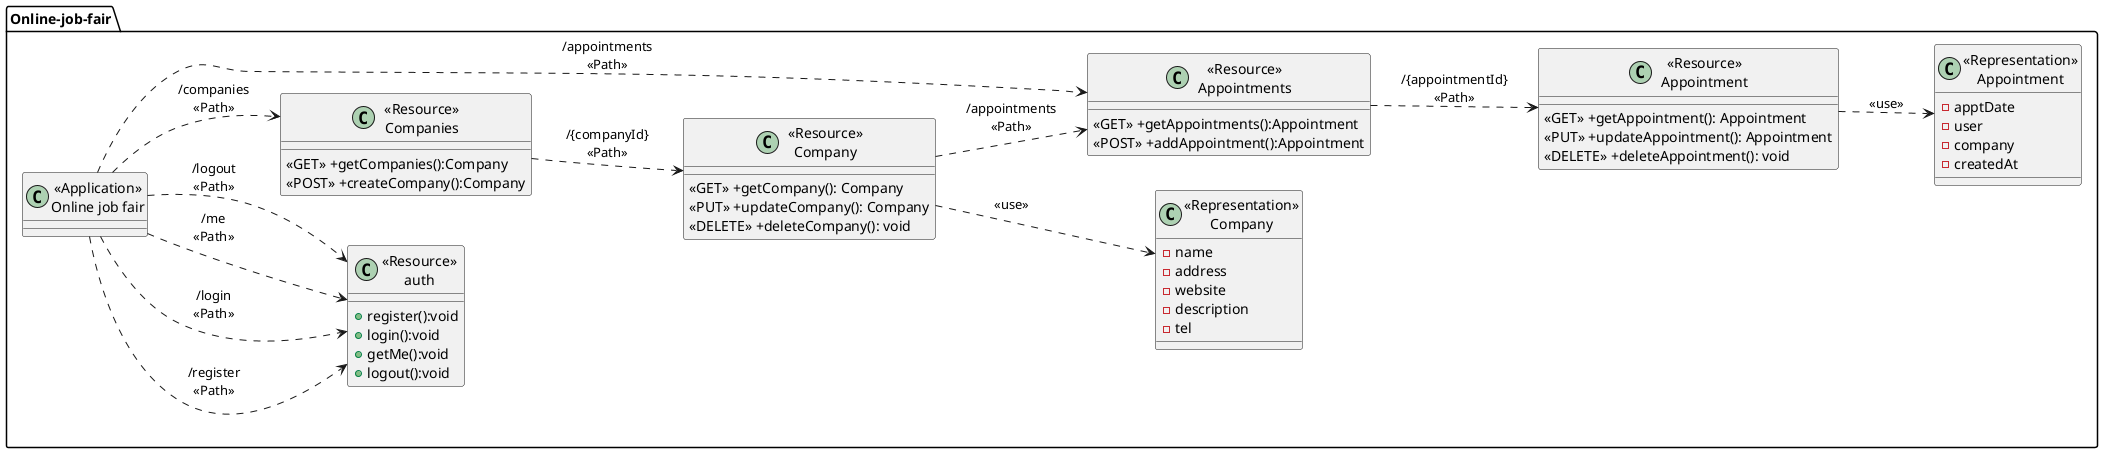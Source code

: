 @startuml
left to right direction
package "Online-job-fair"{
    class "<<Application>>\nOnline job fair" as VacQService{}

    class "<<Resource>>\nauth" as Resourceauth{
        +register():void
        +login():void
        +getMe():void
        +logout():void
    }

    class "<<Resource>>\nCompanies" as ResourceCompanies{
        <<GET>> +getCompanies():Company
        <<POST>> +createCompany():Company
    }

    class "<<Resource>>\nAppointments" as ResourceAppointments{
        <<GET>> +getAppointments():Appointment
        <<POST>> +addAppointment():Appointment
    }

    class "<<Resource>>\nCompany" as ResourceCompany {
        <<GET>> +getCompany(): Company
        <<PUT>> +updateCompany(): Company
        <<DELETE>> +deleteCompany(): void
    }

    class "<<Resource>>\nAppointment" as ResourceAppointment {
        <<GET>> +getAppointment(): Appointment
        <<PUT>> +updateAppointment(): Appointment
        <<DELETE>> +deleteAppointment(): void
    }

    class "<<Representation>>\nCompany" as RepresentationCompany {
        -name
        -address
        -website
        -description
        -tel
    }

    class "<<Representation>>\nAppointment" as RepresentationAppointment {
        -apptDate
        -user
        -company
        -createdAt
    }

}

VacQService ..> Resourceauth:"/register\n<<Path>>"
VacQService ..> Resourceauth:"/login\n<<Path>>"
VacQService ..> Resourceauth:"/me\n<<Path>>"
VacQService ..> Resourceauth:"/logout\n<<Path>>"
VacQService ..> ResourceCompanies:"/companies\n<<Path>>"
VacQService ..> ResourceAppointments:"/appointments\n<<Path>>"
ResourceCompanies ..> ResourceCompany: "/{companyId}\n<<Path>>"
ResourceAppointments ..> ResourceAppointment: "/{appointmentId}\n<<Path>>"
ResourceCompany ..> RepresentationCompany: "<<use>>"
ResourceCompany ..> ResourceAppointments: "/appointments\n<<Path>>"
ResourceAppointment ..> RepresentationAppointment: "<<use>>"

@enduml